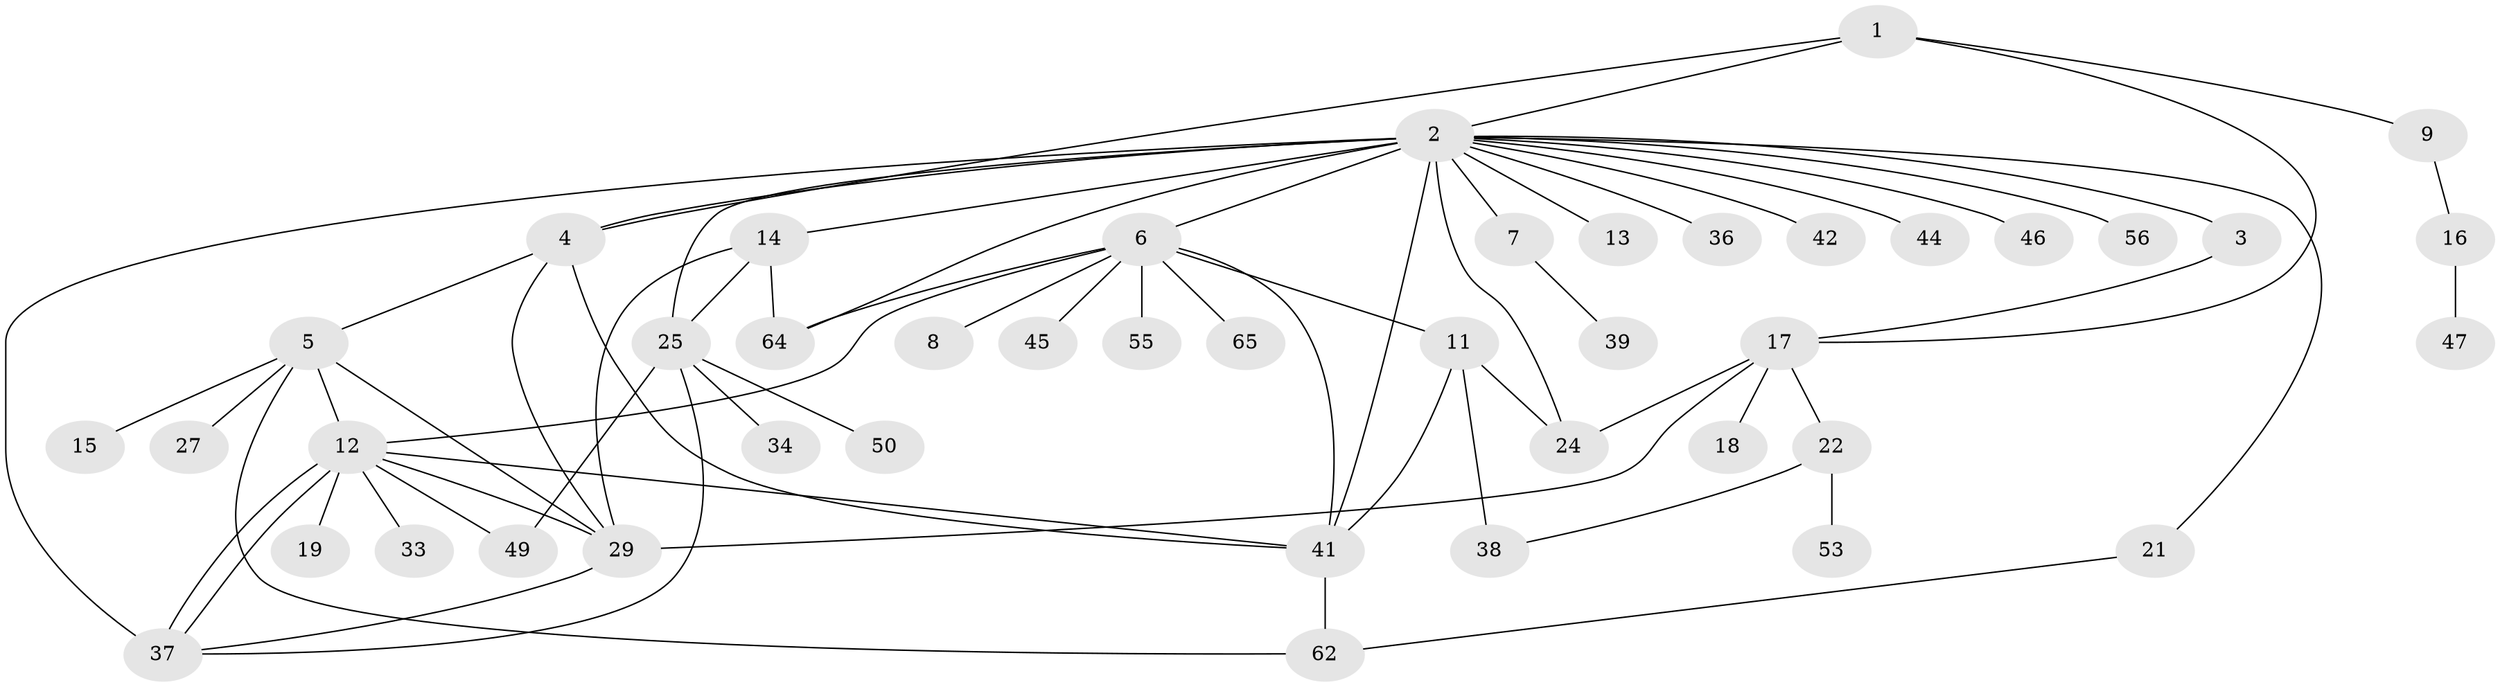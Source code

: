 // original degree distribution, {4: 0.08695652173913043, 22: 0.014492753623188406, 2: 0.21739130434782608, 7: 0.043478260869565216, 8: 0.028985507246376812, 3: 0.15942028985507245, 1: 0.391304347826087, 6: 0.014492753623188406, 5: 0.043478260869565216}
// Generated by graph-tools (version 1.1) at 2025/41/03/06/25 10:41:50]
// undirected, 44 vertices, 67 edges
graph export_dot {
graph [start="1"]
  node [color=gray90,style=filled];
  1 [super="+59"];
  2 [super="+10"];
  3 [super="+20"];
  4 [super="+35"];
  5 [super="+52"];
  6 [super="+40"];
  7 [super="+66"];
  8;
  9 [super="+61"];
  11 [super="+26"];
  12 [super="+57"];
  13;
  14 [super="+23"];
  15;
  16;
  17 [super="+30"];
  18 [super="+31"];
  19;
  21;
  22 [super="+28"];
  24 [super="+43"];
  25 [super="+32"];
  27 [super="+58"];
  29 [super="+60"];
  33;
  34;
  36;
  37 [super="+51"];
  38 [super="+48"];
  39;
  41 [super="+54"];
  42;
  44;
  45;
  46;
  47 [super="+69"];
  49 [super="+63"];
  50;
  53;
  55;
  56;
  62 [super="+68"];
  64 [super="+67"];
  65;
  1 -- 2;
  1 -- 9;
  1 -- 17;
  1 -- 4;
  2 -- 3;
  2 -- 4 [weight=2];
  2 -- 6;
  2 -- 7;
  2 -- 13;
  2 -- 14;
  2 -- 21;
  2 -- 24 [weight=2];
  2 -- 25 [weight=2];
  2 -- 36;
  2 -- 41;
  2 -- 42;
  2 -- 44;
  2 -- 46;
  2 -- 56;
  2 -- 64;
  2 -- 37;
  3 -- 17;
  4 -- 5;
  4 -- 41;
  4 -- 29;
  5 -- 12;
  5 -- 15;
  5 -- 27;
  5 -- 29;
  5 -- 62;
  6 -- 8;
  6 -- 11;
  6 -- 12;
  6 -- 41;
  6 -- 55;
  6 -- 65;
  6 -- 64;
  6 -- 45;
  7 -- 39;
  9 -- 16;
  11 -- 24;
  11 -- 38 [weight=2];
  11 -- 41;
  12 -- 19;
  12 -- 33;
  12 -- 37;
  12 -- 37;
  12 -- 49;
  12 -- 41;
  12 -- 29;
  14 -- 64;
  14 -- 29;
  14 -- 25;
  16 -- 47;
  17 -- 18;
  17 -- 22;
  17 -- 29;
  17 -- 24;
  21 -- 62;
  22 -- 38;
  22 -- 53;
  25 -- 37;
  25 -- 50;
  25 -- 49;
  25 -- 34;
  29 -- 37;
  41 -- 62;
}
